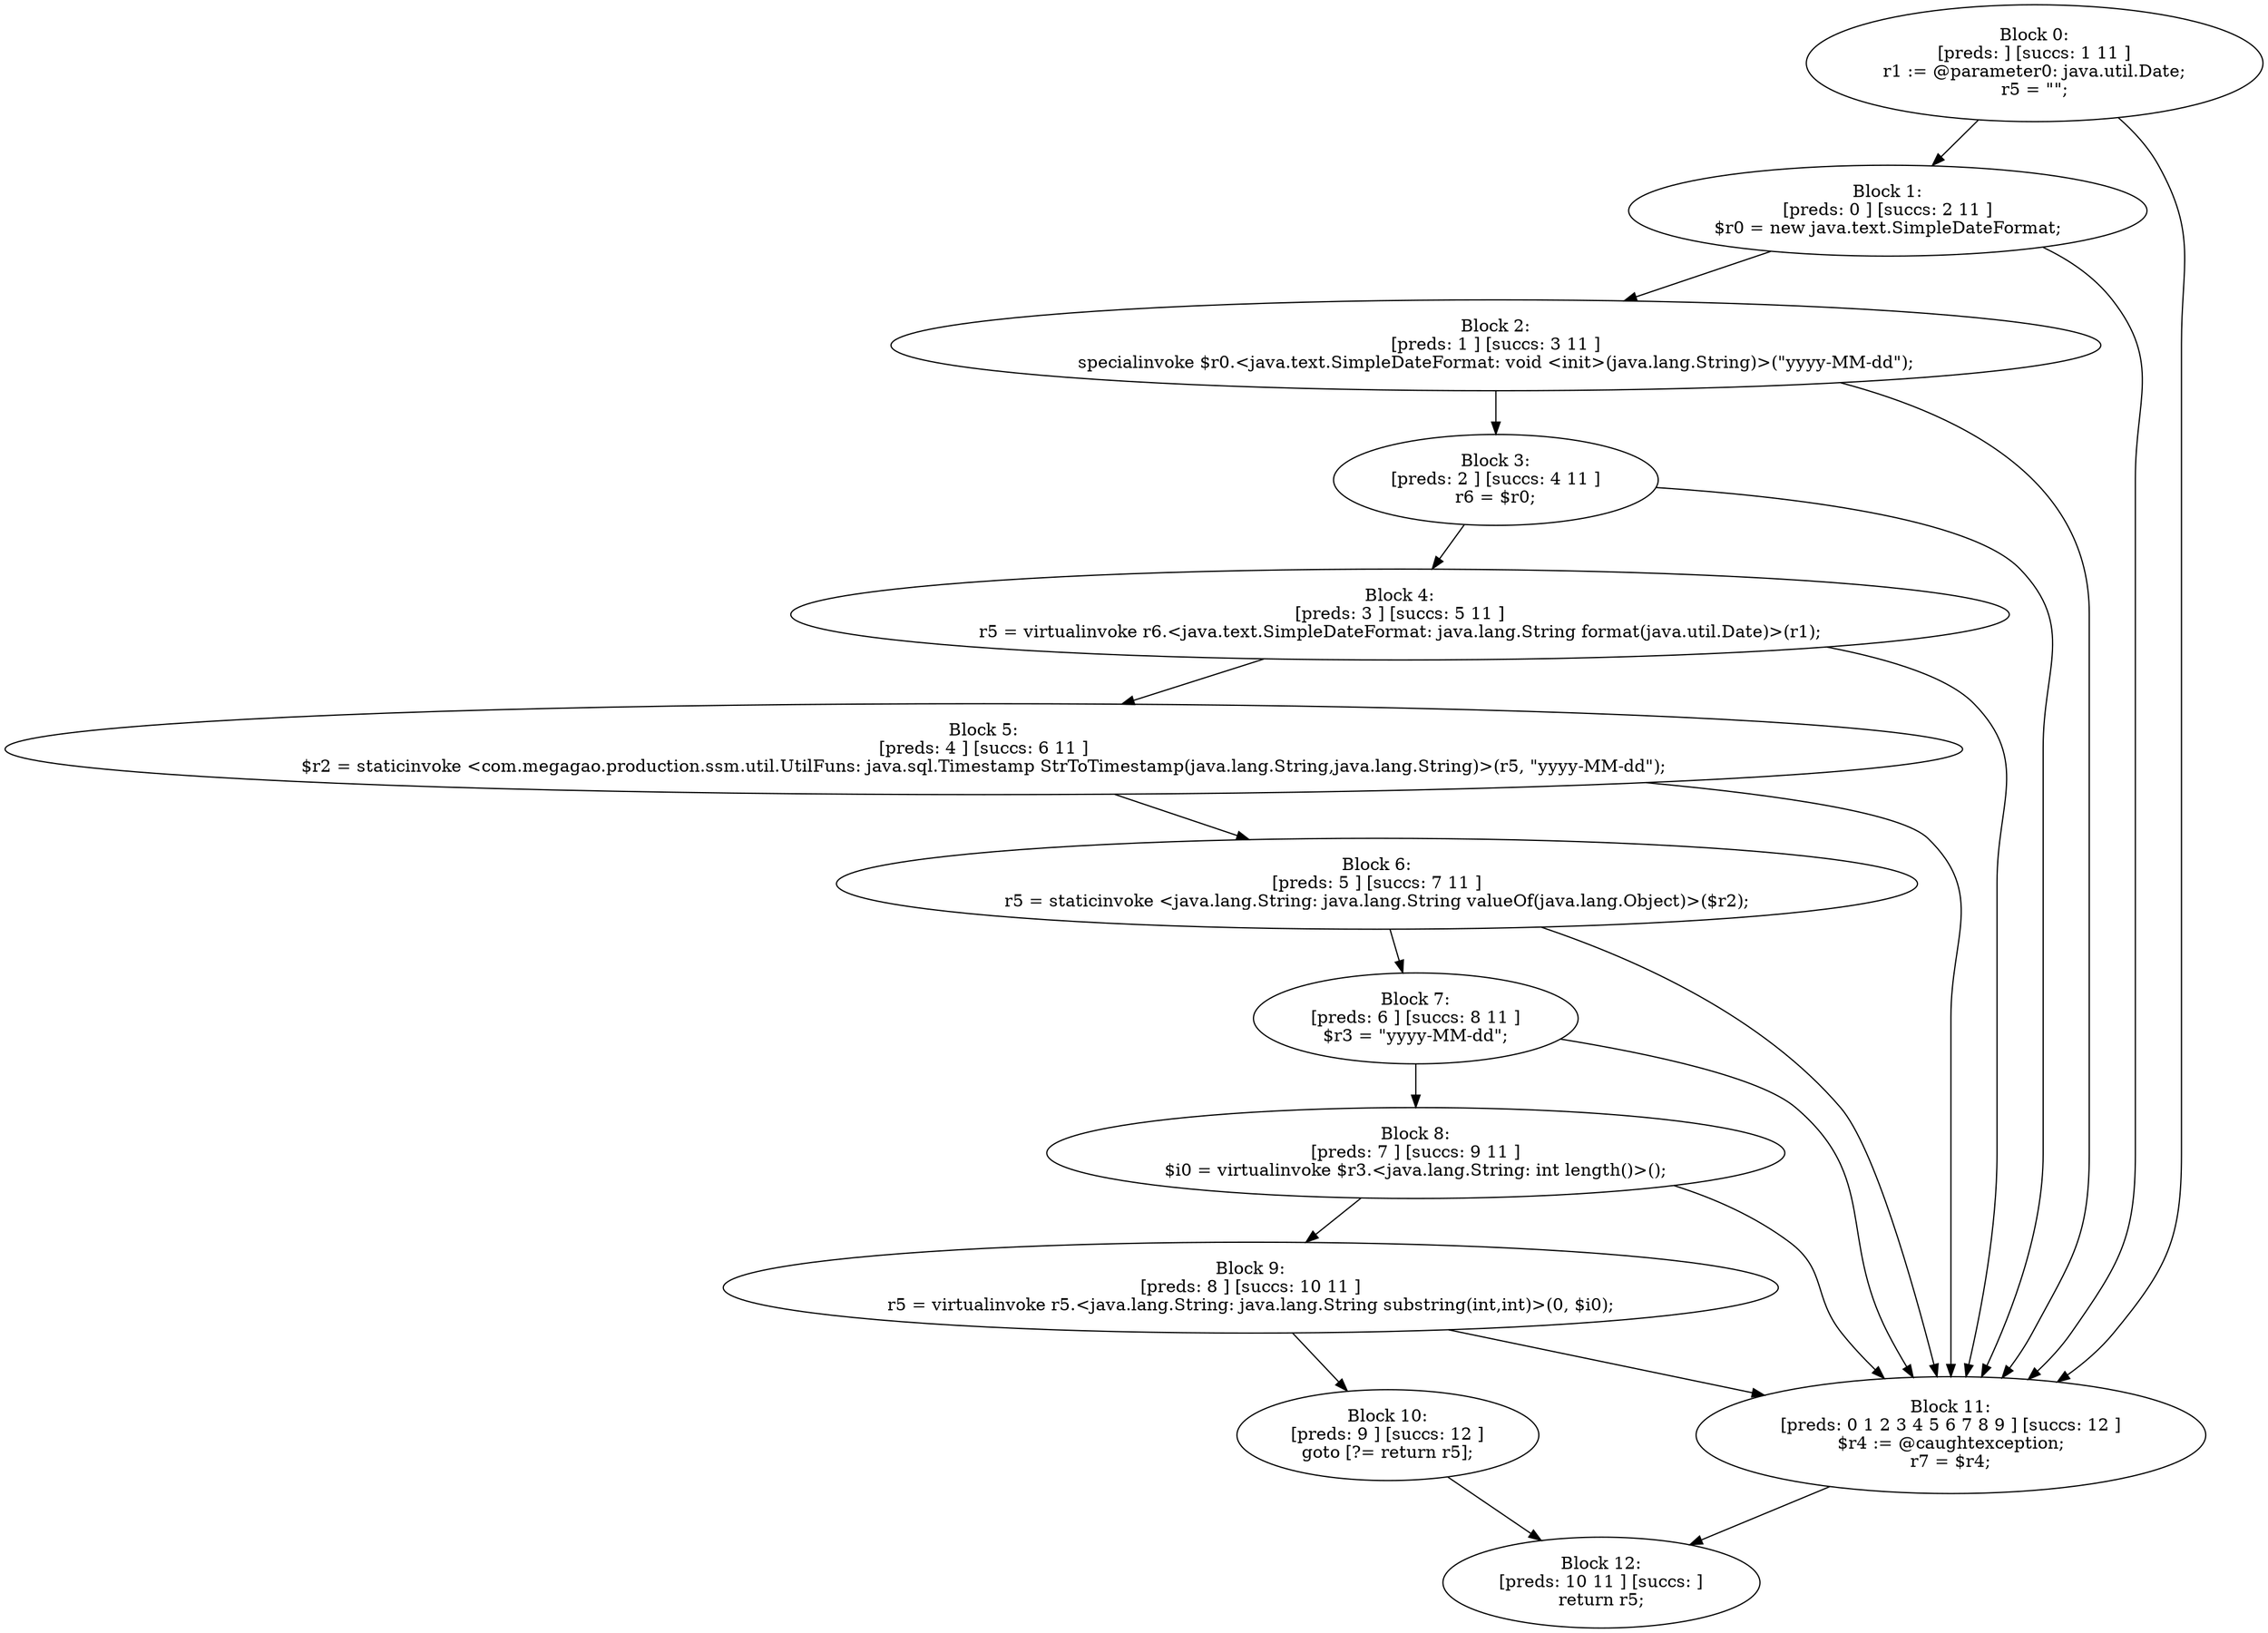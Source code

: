 digraph "unitGraph" {
    "Block 0:
[preds: ] [succs: 1 11 ]
r1 := @parameter0: java.util.Date;
r5 = \"\";
"
    "Block 1:
[preds: 0 ] [succs: 2 11 ]
$r0 = new java.text.SimpleDateFormat;
"
    "Block 2:
[preds: 1 ] [succs: 3 11 ]
specialinvoke $r0.<java.text.SimpleDateFormat: void <init>(java.lang.String)>(\"yyyy-MM-dd\");
"
    "Block 3:
[preds: 2 ] [succs: 4 11 ]
r6 = $r0;
"
    "Block 4:
[preds: 3 ] [succs: 5 11 ]
r5 = virtualinvoke r6.<java.text.SimpleDateFormat: java.lang.String format(java.util.Date)>(r1);
"
    "Block 5:
[preds: 4 ] [succs: 6 11 ]
$r2 = staticinvoke <com.megagao.production.ssm.util.UtilFuns: java.sql.Timestamp StrToTimestamp(java.lang.String,java.lang.String)>(r5, \"yyyy-MM-dd\");
"
    "Block 6:
[preds: 5 ] [succs: 7 11 ]
r5 = staticinvoke <java.lang.String: java.lang.String valueOf(java.lang.Object)>($r2);
"
    "Block 7:
[preds: 6 ] [succs: 8 11 ]
$r3 = \"yyyy-MM-dd\";
"
    "Block 8:
[preds: 7 ] [succs: 9 11 ]
$i0 = virtualinvoke $r3.<java.lang.String: int length()>();
"
    "Block 9:
[preds: 8 ] [succs: 10 11 ]
r5 = virtualinvoke r5.<java.lang.String: java.lang.String substring(int,int)>(0, $i0);
"
    "Block 10:
[preds: 9 ] [succs: 12 ]
goto [?= return r5];
"
    "Block 11:
[preds: 0 1 2 3 4 5 6 7 8 9 ] [succs: 12 ]
$r4 := @caughtexception;
r7 = $r4;
"
    "Block 12:
[preds: 10 11 ] [succs: ]
return r5;
"
    "Block 0:
[preds: ] [succs: 1 11 ]
r1 := @parameter0: java.util.Date;
r5 = \"\";
"->"Block 1:
[preds: 0 ] [succs: 2 11 ]
$r0 = new java.text.SimpleDateFormat;
";
    "Block 0:
[preds: ] [succs: 1 11 ]
r1 := @parameter0: java.util.Date;
r5 = \"\";
"->"Block 11:
[preds: 0 1 2 3 4 5 6 7 8 9 ] [succs: 12 ]
$r4 := @caughtexception;
r7 = $r4;
";
    "Block 1:
[preds: 0 ] [succs: 2 11 ]
$r0 = new java.text.SimpleDateFormat;
"->"Block 2:
[preds: 1 ] [succs: 3 11 ]
specialinvoke $r0.<java.text.SimpleDateFormat: void <init>(java.lang.String)>(\"yyyy-MM-dd\");
";
    "Block 1:
[preds: 0 ] [succs: 2 11 ]
$r0 = new java.text.SimpleDateFormat;
"->"Block 11:
[preds: 0 1 2 3 4 5 6 7 8 9 ] [succs: 12 ]
$r4 := @caughtexception;
r7 = $r4;
";
    "Block 2:
[preds: 1 ] [succs: 3 11 ]
specialinvoke $r0.<java.text.SimpleDateFormat: void <init>(java.lang.String)>(\"yyyy-MM-dd\");
"->"Block 3:
[preds: 2 ] [succs: 4 11 ]
r6 = $r0;
";
    "Block 2:
[preds: 1 ] [succs: 3 11 ]
specialinvoke $r0.<java.text.SimpleDateFormat: void <init>(java.lang.String)>(\"yyyy-MM-dd\");
"->"Block 11:
[preds: 0 1 2 3 4 5 6 7 8 9 ] [succs: 12 ]
$r4 := @caughtexception;
r7 = $r4;
";
    "Block 3:
[preds: 2 ] [succs: 4 11 ]
r6 = $r0;
"->"Block 4:
[preds: 3 ] [succs: 5 11 ]
r5 = virtualinvoke r6.<java.text.SimpleDateFormat: java.lang.String format(java.util.Date)>(r1);
";
    "Block 3:
[preds: 2 ] [succs: 4 11 ]
r6 = $r0;
"->"Block 11:
[preds: 0 1 2 3 4 5 6 7 8 9 ] [succs: 12 ]
$r4 := @caughtexception;
r7 = $r4;
";
    "Block 4:
[preds: 3 ] [succs: 5 11 ]
r5 = virtualinvoke r6.<java.text.SimpleDateFormat: java.lang.String format(java.util.Date)>(r1);
"->"Block 5:
[preds: 4 ] [succs: 6 11 ]
$r2 = staticinvoke <com.megagao.production.ssm.util.UtilFuns: java.sql.Timestamp StrToTimestamp(java.lang.String,java.lang.String)>(r5, \"yyyy-MM-dd\");
";
    "Block 4:
[preds: 3 ] [succs: 5 11 ]
r5 = virtualinvoke r6.<java.text.SimpleDateFormat: java.lang.String format(java.util.Date)>(r1);
"->"Block 11:
[preds: 0 1 2 3 4 5 6 7 8 9 ] [succs: 12 ]
$r4 := @caughtexception;
r7 = $r4;
";
    "Block 5:
[preds: 4 ] [succs: 6 11 ]
$r2 = staticinvoke <com.megagao.production.ssm.util.UtilFuns: java.sql.Timestamp StrToTimestamp(java.lang.String,java.lang.String)>(r5, \"yyyy-MM-dd\");
"->"Block 6:
[preds: 5 ] [succs: 7 11 ]
r5 = staticinvoke <java.lang.String: java.lang.String valueOf(java.lang.Object)>($r2);
";
    "Block 5:
[preds: 4 ] [succs: 6 11 ]
$r2 = staticinvoke <com.megagao.production.ssm.util.UtilFuns: java.sql.Timestamp StrToTimestamp(java.lang.String,java.lang.String)>(r5, \"yyyy-MM-dd\");
"->"Block 11:
[preds: 0 1 2 3 4 5 6 7 8 9 ] [succs: 12 ]
$r4 := @caughtexception;
r7 = $r4;
";
    "Block 6:
[preds: 5 ] [succs: 7 11 ]
r5 = staticinvoke <java.lang.String: java.lang.String valueOf(java.lang.Object)>($r2);
"->"Block 7:
[preds: 6 ] [succs: 8 11 ]
$r3 = \"yyyy-MM-dd\";
";
    "Block 6:
[preds: 5 ] [succs: 7 11 ]
r5 = staticinvoke <java.lang.String: java.lang.String valueOf(java.lang.Object)>($r2);
"->"Block 11:
[preds: 0 1 2 3 4 5 6 7 8 9 ] [succs: 12 ]
$r4 := @caughtexception;
r7 = $r4;
";
    "Block 7:
[preds: 6 ] [succs: 8 11 ]
$r3 = \"yyyy-MM-dd\";
"->"Block 8:
[preds: 7 ] [succs: 9 11 ]
$i0 = virtualinvoke $r3.<java.lang.String: int length()>();
";
    "Block 7:
[preds: 6 ] [succs: 8 11 ]
$r3 = \"yyyy-MM-dd\";
"->"Block 11:
[preds: 0 1 2 3 4 5 6 7 8 9 ] [succs: 12 ]
$r4 := @caughtexception;
r7 = $r4;
";
    "Block 8:
[preds: 7 ] [succs: 9 11 ]
$i0 = virtualinvoke $r3.<java.lang.String: int length()>();
"->"Block 9:
[preds: 8 ] [succs: 10 11 ]
r5 = virtualinvoke r5.<java.lang.String: java.lang.String substring(int,int)>(0, $i0);
";
    "Block 8:
[preds: 7 ] [succs: 9 11 ]
$i0 = virtualinvoke $r3.<java.lang.String: int length()>();
"->"Block 11:
[preds: 0 1 2 3 4 5 6 7 8 9 ] [succs: 12 ]
$r4 := @caughtexception;
r7 = $r4;
";
    "Block 9:
[preds: 8 ] [succs: 10 11 ]
r5 = virtualinvoke r5.<java.lang.String: java.lang.String substring(int,int)>(0, $i0);
"->"Block 10:
[preds: 9 ] [succs: 12 ]
goto [?= return r5];
";
    "Block 9:
[preds: 8 ] [succs: 10 11 ]
r5 = virtualinvoke r5.<java.lang.String: java.lang.String substring(int,int)>(0, $i0);
"->"Block 11:
[preds: 0 1 2 3 4 5 6 7 8 9 ] [succs: 12 ]
$r4 := @caughtexception;
r7 = $r4;
";
    "Block 10:
[preds: 9 ] [succs: 12 ]
goto [?= return r5];
"->"Block 12:
[preds: 10 11 ] [succs: ]
return r5;
";
    "Block 11:
[preds: 0 1 2 3 4 5 6 7 8 9 ] [succs: 12 ]
$r4 := @caughtexception;
r7 = $r4;
"->"Block 12:
[preds: 10 11 ] [succs: ]
return r5;
";
}
